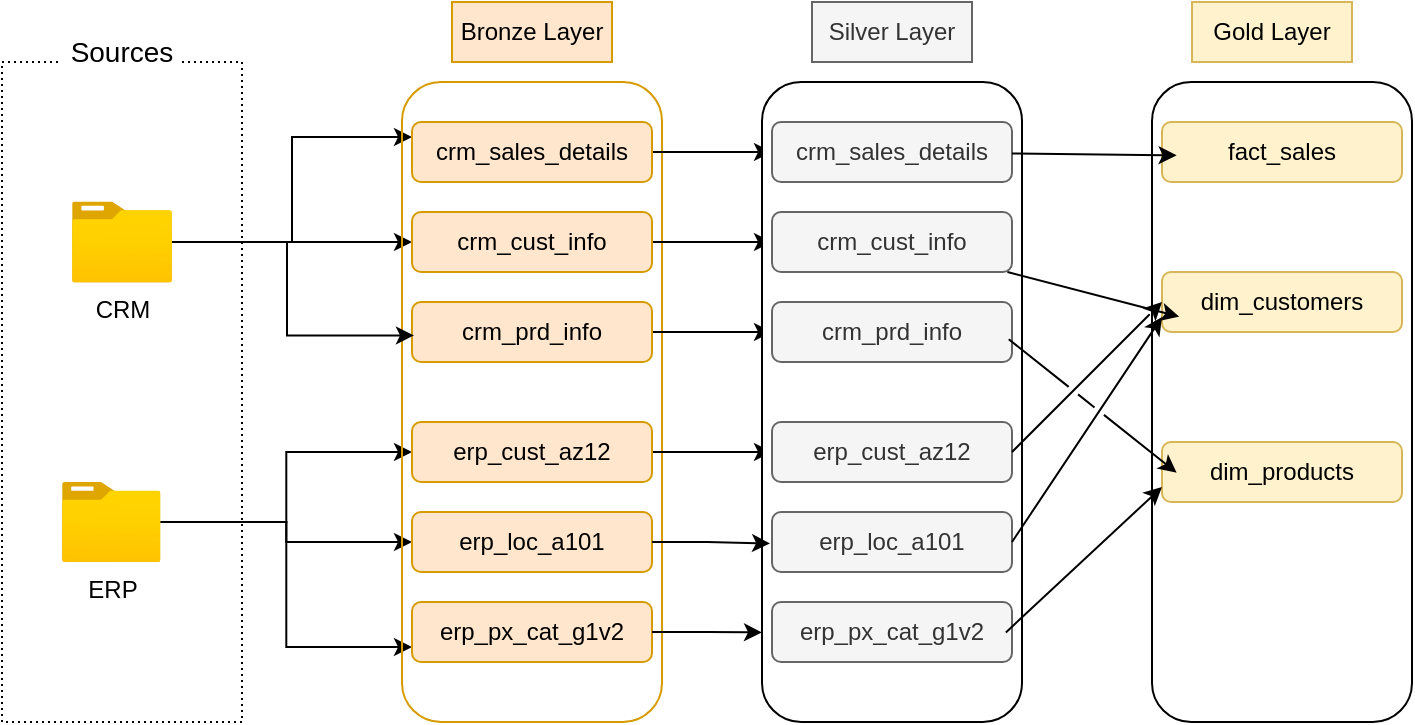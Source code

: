 <mxfile version="27.0.9">
  <diagram name="Page-1" id="YJJ2tlMMSp8O0QS9iIE1">
    <mxGraphModel dx="786" dy="516" grid="1" gridSize="10" guides="1" tooltips="1" connect="1" arrows="1" fold="1" page="1" pageScale="1" pageWidth="850" pageHeight="1100" math="0" shadow="0">
      <root>
        <mxCell id="0" />
        <mxCell id="1" parent="0" />
        <mxCell id="pdqvYw19rvf9Fm3R-BTl-1" value="" style="rounded=0;whiteSpace=wrap;html=1;fillColor=none;strokeColor=default;dashed=1;dashPattern=1 2;" parent="1" vertex="1">
          <mxGeometry x="120" y="120" width="120" height="330" as="geometry" />
        </mxCell>
        <mxCell id="pdqvYw19rvf9Fm3R-BTl-2" value="&lt;font style=&quot;font-size: 14px;&quot;&gt;Sources&lt;/font&gt;" style="text;html=1;align=center;verticalAlign=middle;whiteSpace=wrap;rounded=0;fillColor=default;" parent="1" vertex="1">
          <mxGeometry x="150" y="100" width="60" height="30" as="geometry" />
        </mxCell>
        <mxCell id="pdqvYw19rvf9Fm3R-BTl-10" style="edgeStyle=orthogonalEdgeStyle;rounded=0;orthogonalLoop=1;jettySize=auto;html=1;entryX=0;entryY=0.25;entryDx=0;entryDy=0;" parent="1" source="pdqvYw19rvf9Fm3R-BTl-3" target="pdqvYw19rvf9Fm3R-BTl-7" edge="1">
          <mxGeometry relative="1" as="geometry" />
        </mxCell>
        <mxCell id="pdqvYw19rvf9Fm3R-BTl-12" style="edgeStyle=orthogonalEdgeStyle;rounded=0;orthogonalLoop=1;jettySize=auto;html=1;" parent="1" source="pdqvYw19rvf9Fm3R-BTl-3" target="pdqvYw19rvf9Fm3R-BTl-8" edge="1">
          <mxGeometry relative="1" as="geometry" />
        </mxCell>
        <mxCell id="pdqvYw19rvf9Fm3R-BTl-3" value="CRM" style="image;aspect=fixed;html=1;points=[];align=center;fontSize=12;image=img/lib/azure2/general/Folder_Blank.svg;" parent="1" vertex="1">
          <mxGeometry x="155" y="189.71" width="50" height="40.58" as="geometry" />
        </mxCell>
        <mxCell id="pdqvYw19rvf9Fm3R-BTl-17" style="edgeStyle=orthogonalEdgeStyle;rounded=0;orthogonalLoop=1;jettySize=auto;html=1;entryX=0;entryY=0.5;entryDx=0;entryDy=0;" parent="1" source="pdqvYw19rvf9Fm3R-BTl-4" target="pdqvYw19rvf9Fm3R-BTl-14" edge="1">
          <mxGeometry relative="1" as="geometry" />
        </mxCell>
        <mxCell id="pdqvYw19rvf9Fm3R-BTl-18" style="edgeStyle=orthogonalEdgeStyle;rounded=0;orthogonalLoop=1;jettySize=auto;html=1;" parent="1" source="pdqvYw19rvf9Fm3R-BTl-4" target="pdqvYw19rvf9Fm3R-BTl-15" edge="1">
          <mxGeometry relative="1" as="geometry" />
        </mxCell>
        <mxCell id="pdqvYw19rvf9Fm3R-BTl-19" style="edgeStyle=orthogonalEdgeStyle;rounded=0;orthogonalLoop=1;jettySize=auto;html=1;entryX=0;entryY=0.75;entryDx=0;entryDy=0;" parent="1" source="pdqvYw19rvf9Fm3R-BTl-4" target="pdqvYw19rvf9Fm3R-BTl-16" edge="1">
          <mxGeometry relative="1" as="geometry" />
        </mxCell>
        <mxCell id="pdqvYw19rvf9Fm3R-BTl-4" value="ERP" style="image;aspect=fixed;html=1;points=[];align=center;fontSize=12;image=img/lib/azure2/general/Folder_Blank.svg;" parent="1" vertex="1">
          <mxGeometry x="150" y="330" width="49.29" height="40" as="geometry" />
        </mxCell>
        <mxCell id="pdqvYw19rvf9Fm3R-BTl-5" value="" style="rounded=1;whiteSpace=wrap;html=1;fillColor=none;strokeColor=#d79b00;" parent="1" vertex="1">
          <mxGeometry x="320" y="130" width="130" height="320" as="geometry" />
        </mxCell>
        <mxCell id="pdqvYw19rvf9Fm3R-BTl-6" value="Bronze Layer" style="text;html=1;align=center;verticalAlign=middle;whiteSpace=wrap;rounded=0;fillColor=#ffe6cc;strokeColor=#d79b00;" parent="1" vertex="1">
          <mxGeometry x="345" y="90" width="80" height="30" as="geometry" />
        </mxCell>
        <mxCell id="33AM4hfmT-JvoUvRpgQO-10" style="edgeStyle=orthogonalEdgeStyle;rounded=0;orthogonalLoop=1;jettySize=auto;html=1;exitX=1;exitY=0.5;exitDx=0;exitDy=0;entryX=0;entryY=0.5;entryDx=0;entryDy=0;" parent="1" source="pdqvYw19rvf9Fm3R-BTl-7" target="33AM4hfmT-JvoUvRpgQO-3" edge="1">
          <mxGeometry relative="1" as="geometry" />
        </mxCell>
        <mxCell id="pdqvYw19rvf9Fm3R-BTl-7" value="crm_sales_details" style="text;html=1;align=center;verticalAlign=middle;whiteSpace=wrap;rounded=1;fillColor=#ffe6cc;strokeColor=#d79b00;" parent="1" vertex="1">
          <mxGeometry x="325" y="150" width="120" height="30" as="geometry" />
        </mxCell>
        <mxCell id="33AM4hfmT-JvoUvRpgQO-11" style="edgeStyle=orthogonalEdgeStyle;rounded=0;orthogonalLoop=1;jettySize=auto;html=1;entryX=0;entryY=0.5;entryDx=0;entryDy=0;" parent="1" source="pdqvYw19rvf9Fm3R-BTl-8" target="33AM4hfmT-JvoUvRpgQO-4" edge="1">
          <mxGeometry relative="1" as="geometry" />
        </mxCell>
        <mxCell id="pdqvYw19rvf9Fm3R-BTl-8" value="crm_cust_info" style="text;html=1;align=center;verticalAlign=middle;whiteSpace=wrap;rounded=1;fillColor=#ffe6cc;strokeColor=#d79b00;" parent="1" vertex="1">
          <mxGeometry x="325" y="195" width="120" height="30" as="geometry" />
        </mxCell>
        <mxCell id="33AM4hfmT-JvoUvRpgQO-12" style="edgeStyle=orthogonalEdgeStyle;rounded=0;orthogonalLoop=1;jettySize=auto;html=1;entryX=0;entryY=0.5;entryDx=0;entryDy=0;" parent="1" source="pdqvYw19rvf9Fm3R-BTl-9" target="33AM4hfmT-JvoUvRpgQO-5" edge="1">
          <mxGeometry relative="1" as="geometry" />
        </mxCell>
        <mxCell id="pdqvYw19rvf9Fm3R-BTl-9" value="crm_prd_info" style="text;html=1;align=center;verticalAlign=middle;whiteSpace=wrap;rounded=1;fillColor=#ffe6cc;strokeColor=#d79b00;" parent="1" vertex="1">
          <mxGeometry x="325" y="240" width="120" height="30" as="geometry" />
        </mxCell>
        <mxCell id="pdqvYw19rvf9Fm3R-BTl-13" style="edgeStyle=orthogonalEdgeStyle;rounded=0;orthogonalLoop=1;jettySize=auto;html=1;entryX=0.046;entryY=0.396;entryDx=0;entryDy=0;entryPerimeter=0;" parent="1" source="pdqvYw19rvf9Fm3R-BTl-3" target="pdqvYw19rvf9Fm3R-BTl-5" edge="1">
          <mxGeometry relative="1" as="geometry" />
        </mxCell>
        <mxCell id="33AM4hfmT-JvoUvRpgQO-13" style="edgeStyle=orthogonalEdgeStyle;rounded=0;orthogonalLoop=1;jettySize=auto;html=1;" parent="1" source="pdqvYw19rvf9Fm3R-BTl-14" target="33AM4hfmT-JvoUvRpgQO-6" edge="1">
          <mxGeometry relative="1" as="geometry" />
        </mxCell>
        <mxCell id="pdqvYw19rvf9Fm3R-BTl-14" value="erp_cust_az12" style="text;html=1;align=center;verticalAlign=middle;whiteSpace=wrap;rounded=1;fillColor=#ffe6cc;strokeColor=#d79b00;" parent="1" vertex="1">
          <mxGeometry x="325" y="300" width="120" height="30" as="geometry" />
        </mxCell>
        <mxCell id="pdqvYw19rvf9Fm3R-BTl-15" value="erp_loc_a101" style="text;html=1;align=center;verticalAlign=middle;whiteSpace=wrap;rounded=1;fillColor=#ffe6cc;strokeColor=#d79b00;" parent="1" vertex="1">
          <mxGeometry x="325" y="345" width="120" height="30" as="geometry" />
        </mxCell>
        <mxCell id="pdqvYw19rvf9Fm3R-BTl-16" value="erp_px_cat_g1v2" style="text;html=1;align=center;verticalAlign=middle;whiteSpace=wrap;rounded=1;fillColor=#ffe6cc;strokeColor=#d79b00;" parent="1" vertex="1">
          <mxGeometry x="325" y="390" width="120" height="30" as="geometry" />
        </mxCell>
        <mxCell id="33AM4hfmT-JvoUvRpgQO-1" value="" style="rounded=1;whiteSpace=wrap;html=1;" parent="1" vertex="1">
          <mxGeometry x="500" y="130" width="130" height="320" as="geometry" />
        </mxCell>
        <mxCell id="33AM4hfmT-JvoUvRpgQO-2" value="Silver Layer" style="text;html=1;align=center;verticalAlign=middle;whiteSpace=wrap;rounded=0;fillColor=#f5f5f5;strokeColor=#666666;fontColor=#333333;" parent="1" vertex="1">
          <mxGeometry x="525" y="90" width="80" height="30" as="geometry" />
        </mxCell>
        <mxCell id="33AM4hfmT-JvoUvRpgQO-3" value="crm_sales_details" style="text;html=1;align=center;verticalAlign=middle;whiteSpace=wrap;rounded=1;fillColor=#f5f5f5;strokeColor=#666666;fontColor=#333333;" parent="1" vertex="1">
          <mxGeometry x="505" y="150" width="120" height="30" as="geometry" />
        </mxCell>
        <mxCell id="33AM4hfmT-JvoUvRpgQO-4" value="crm_cust_info" style="text;html=1;align=center;verticalAlign=middle;whiteSpace=wrap;rounded=1;fillColor=#f5f5f5;strokeColor=#666666;fontColor=#333333;" parent="1" vertex="1">
          <mxGeometry x="505" y="195" width="120" height="30" as="geometry" />
        </mxCell>
        <mxCell id="33AM4hfmT-JvoUvRpgQO-5" value="crm_prd_info" style="text;html=1;align=center;verticalAlign=middle;whiteSpace=wrap;rounded=1;fillColor=#f5f5f5;strokeColor=#666666;fontColor=#333333;" parent="1" vertex="1">
          <mxGeometry x="505" y="240" width="120" height="30" as="geometry" />
        </mxCell>
        <mxCell id="33AM4hfmT-JvoUvRpgQO-6" value="erp_cust_az12" style="text;html=1;align=center;verticalAlign=middle;whiteSpace=wrap;rounded=1;fillColor=#f5f5f5;strokeColor=#666666;fontColor=#333333;" parent="1" vertex="1">
          <mxGeometry x="505" y="300" width="120" height="30" as="geometry" />
        </mxCell>
        <mxCell id="33AM4hfmT-JvoUvRpgQO-7" value="erp_loc_a101" style="text;html=1;align=center;verticalAlign=middle;whiteSpace=wrap;rounded=1;fillColor=#f5f5f5;strokeColor=#666666;fontColor=#333333;" parent="1" vertex="1">
          <mxGeometry x="505" y="345" width="120" height="30" as="geometry" />
        </mxCell>
        <mxCell id="33AM4hfmT-JvoUvRpgQO-8" value="erp_px_cat_g1v2" style="text;html=1;align=center;verticalAlign=middle;whiteSpace=wrap;rounded=1;fillColor=#f5f5f5;strokeColor=#666666;fontColor=#333333;" parent="1" vertex="1">
          <mxGeometry x="505" y="390" width="120" height="30" as="geometry" />
        </mxCell>
        <mxCell id="33AM4hfmT-JvoUvRpgQO-14" style="edgeStyle=orthogonalEdgeStyle;rounded=0;orthogonalLoop=1;jettySize=auto;html=1;entryX=0.031;entryY=0.721;entryDx=0;entryDy=0;entryPerimeter=0;" parent="1" source="pdqvYw19rvf9Fm3R-BTl-15" target="33AM4hfmT-JvoUvRpgQO-1" edge="1">
          <mxGeometry relative="1" as="geometry" />
        </mxCell>
        <mxCell id="33AM4hfmT-JvoUvRpgQO-15" style="edgeStyle=orthogonalEdgeStyle;rounded=0;orthogonalLoop=1;jettySize=auto;html=1;entryX=0;entryY=0.86;entryDx=0;entryDy=0;entryPerimeter=0;" parent="1" source="pdqvYw19rvf9Fm3R-BTl-16" target="33AM4hfmT-JvoUvRpgQO-1" edge="1">
          <mxGeometry relative="1" as="geometry" />
        </mxCell>
        <mxCell id="-Fyzj1tyTnhNFzje9htu-1" value="" style="rounded=1;whiteSpace=wrap;html=1;" vertex="1" parent="1">
          <mxGeometry x="695" y="130" width="130" height="320" as="geometry" />
        </mxCell>
        <mxCell id="-Fyzj1tyTnhNFzje9htu-2" value="Gold Layer" style="text;html=1;align=center;verticalAlign=middle;whiteSpace=wrap;rounded=0;fillColor=#fff2cc;strokeColor=#d6b656;" vertex="1" parent="1">
          <mxGeometry x="715" y="90" width="80" height="30" as="geometry" />
        </mxCell>
        <mxCell id="-Fyzj1tyTnhNFzje9htu-3" value="fact_sales" style="text;html=1;align=center;verticalAlign=middle;whiteSpace=wrap;rounded=1;fillColor=#fff2cc;strokeColor=#d6b656;" vertex="1" parent="1">
          <mxGeometry x="700" y="150" width="120" height="30" as="geometry" />
        </mxCell>
        <mxCell id="-Fyzj1tyTnhNFzje9htu-4" value="dim_customers" style="text;html=1;align=center;verticalAlign=middle;whiteSpace=wrap;rounded=1;fillColor=#fff2cc;strokeColor=#d6b656;" vertex="1" parent="1">
          <mxGeometry x="700" y="225" width="120" height="30" as="geometry" />
        </mxCell>
        <mxCell id="-Fyzj1tyTnhNFzje9htu-5" value="dim_products" style="text;html=1;align=center;verticalAlign=middle;whiteSpace=wrap;rounded=1;fillColor=#fff2cc;strokeColor=#d6b656;" vertex="1" parent="1">
          <mxGeometry x="700" y="310" width="120" height="30" as="geometry" />
        </mxCell>
        <mxCell id="-Fyzj1tyTnhNFzje9htu-11" value="" style="endArrow=classic;html=1;rounded=0;entryX=0.061;entryY=0.556;entryDx=0;entryDy=0;entryPerimeter=0;" edge="1" parent="1" source="33AM4hfmT-JvoUvRpgQO-3" target="-Fyzj1tyTnhNFzje9htu-3">
          <mxGeometry width="50" height="50" relative="1" as="geometry">
            <mxPoint x="640" y="170" as="sourcePoint" />
            <mxPoint x="580" y="220" as="targetPoint" />
          </mxGeometry>
        </mxCell>
        <mxCell id="-Fyzj1tyTnhNFzje9htu-12" value="" style="endArrow=classic;html=1;rounded=0;entryX=0.072;entryY=0.744;entryDx=0;entryDy=0;entryPerimeter=0;jumpStyle=gap;" edge="1" parent="1" source="33AM4hfmT-JvoUvRpgQO-4" target="-Fyzj1tyTnhNFzje9htu-4">
          <mxGeometry width="50" height="50" relative="1" as="geometry">
            <mxPoint x="650" y="160" as="sourcePoint" />
            <mxPoint x="732" y="161" as="targetPoint" />
          </mxGeometry>
        </mxCell>
        <mxCell id="-Fyzj1tyTnhNFzje9htu-13" value="" style="endArrow=classic;html=1;rounded=0;entryX=0;entryY=0.5;entryDx=0;entryDy=0;exitX=1;exitY=0.5;exitDx=0;exitDy=0;jumpStyle=gap;" edge="1" parent="1" source="33AM4hfmT-JvoUvRpgQO-6" target="-Fyzj1tyTnhNFzje9htu-4">
          <mxGeometry width="50" height="50" relative="1" as="geometry">
            <mxPoint x="670" y="250" as="sourcePoint" />
            <mxPoint x="749" y="287" as="targetPoint" />
          </mxGeometry>
        </mxCell>
        <mxCell id="-Fyzj1tyTnhNFzje9htu-14" value="" style="endArrow=classic;html=1;rounded=0;entryX=0;entryY=0.75;entryDx=0;entryDy=0;exitX=1;exitY=0.5;exitDx=0;exitDy=0;jumpStyle=gap;" edge="1" parent="1" source="33AM4hfmT-JvoUvRpgQO-7" target="-Fyzj1tyTnhNFzje9htu-4">
          <mxGeometry width="50" height="50" relative="1" as="geometry">
            <mxPoint x="650" y="355" as="sourcePoint" />
            <mxPoint x="725" y="280" as="targetPoint" />
          </mxGeometry>
        </mxCell>
        <mxCell id="-Fyzj1tyTnhNFzje9htu-15" value="" style="endArrow=classic;html=1;rounded=0;entryX=0.061;entryY=0.511;entryDx=0;entryDy=0;exitX=0.949;exitY=0.402;exitDx=0;exitDy=0;exitPerimeter=0;entryPerimeter=0;jumpStyle=gap;" edge="1" parent="1" source="33AM4hfmT-JvoUvRpgQO-1" target="-Fyzj1tyTnhNFzje9htu-5">
          <mxGeometry width="50" height="50" relative="1" as="geometry">
            <mxPoint x="660" y="365" as="sourcePoint" />
            <mxPoint x="735" y="290" as="targetPoint" />
          </mxGeometry>
        </mxCell>
        <mxCell id="-Fyzj1tyTnhNFzje9htu-16" value="" style="endArrow=classic;html=1;rounded=0;entryX=0;entryY=0.75;entryDx=0;entryDy=0;exitX=0.938;exitY=0.86;exitDx=0;exitDy=0;exitPerimeter=0;jumpStyle=gap;" edge="1" parent="1" source="33AM4hfmT-JvoUvRpgQO-1" target="-Fyzj1tyTnhNFzje9htu-5">
          <mxGeometry width="50" height="50" relative="1" as="geometry">
            <mxPoint x="660" y="425" as="sourcePoint" />
            <mxPoint x="735" y="350" as="targetPoint" />
          </mxGeometry>
        </mxCell>
      </root>
    </mxGraphModel>
  </diagram>
</mxfile>
